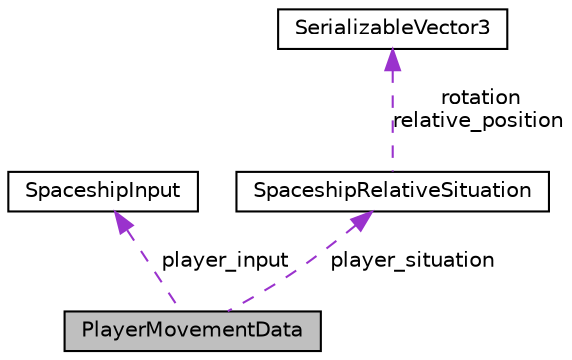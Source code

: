 digraph "PlayerMovementData"
{
  edge [fontname="Helvetica",fontsize="10",labelfontname="Helvetica",labelfontsize="10"];
  node [fontname="Helvetica",fontsize="10",shape=record];
  Node1 [label="PlayerMovementData",height=0.2,width=0.4,color="black", fillcolor="grey75", style="filled", fontcolor="black"];
  Node2 -> Node1 [dir="back",color="darkorchid3",fontsize="10",style="dashed",label=" player_input" ,fontname="Helvetica"];
  Node2 [label="SpaceshipInput",height=0.2,width=0.4,color="black", fillcolor="white", style="filled",URL="$struct_spaceship_input.html"];
  Node3 -> Node1 [dir="back",color="darkorchid3",fontsize="10",style="dashed",label=" player_situation" ,fontname="Helvetica"];
  Node3 [label="SpaceshipRelativeSituation",height=0.2,width=0.4,color="black", fillcolor="white", style="filled",URL="$struct_spaceship_relative_situation.html"];
  Node4 -> Node3 [dir="back",color="darkorchid3",fontsize="10",style="dashed",label=" rotation\nrelative_position" ,fontname="Helvetica"];
  Node4 [label="SerializableVector3",height=0.2,width=0.4,color="black", fillcolor="white", style="filled",URL="$class_serializable_vector3.html"];
}
